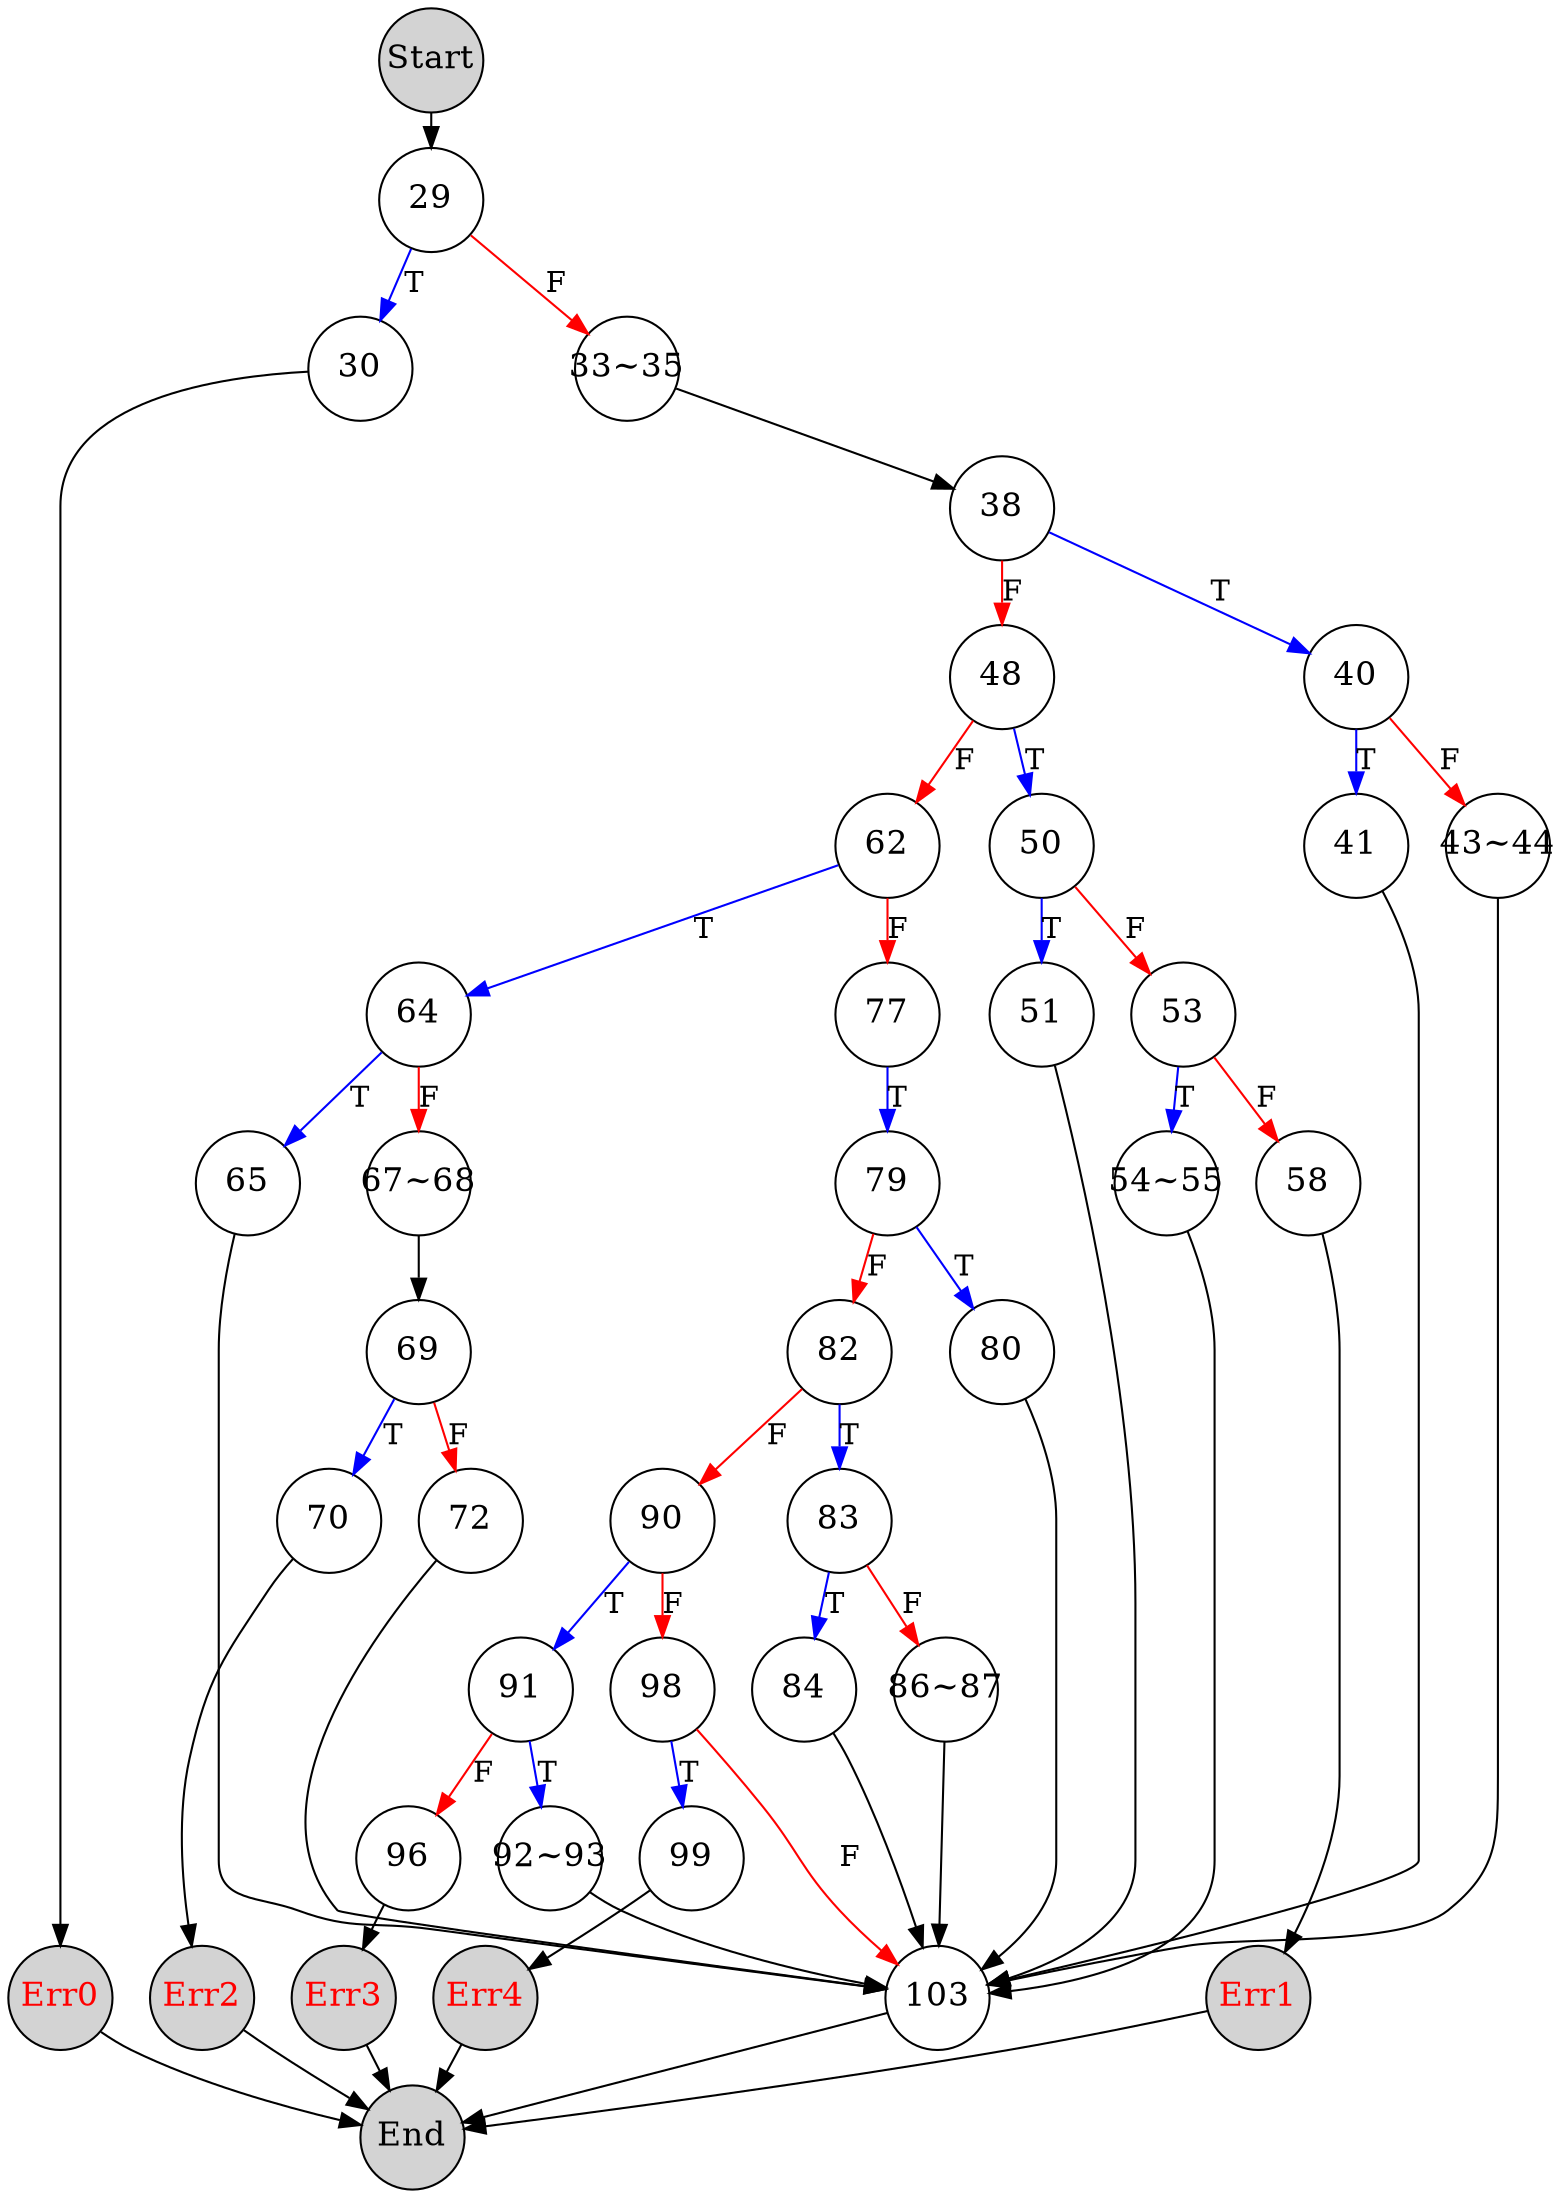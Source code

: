 digraph nextdate {
    ranksep=0.1
    graph [rankdir = "TB"];
    node  [fontsize=16,fixedsize=true,width=0.7,shape=circle];

    Start [fontcolor="black", fillcolor="lightgray", style=filled]; 
    End   [fontcolor="black", fillcolor="lightgray", style=filled]; 
    Err0   [fontcolor="red", fillcolor="lightgray", style=filled]; 
    Err1   [fontcolor="red", fillcolor="lightgray", style=filled]; 
    Err2   [fontcolor="red", fillcolor="lightgray", style=filled]; 
    Err3   [fontcolor="red", fillcolor="lightgray", style=filled]; 
    Err4   [fontcolor="red", fillcolor="lightgray", style=filled]; 

    Start -> 29;

    //Restrictions that the year must have the following invariant: 1801 <= year <= 2021
    29 -> 30 [label = "T" color="blue"];
        30 -> Err0;

    //these variables will hold the proper values for the nextDate's day, month, and year values, respectively
    29 -> "33~35" [label = "F" color="red"];    // F
    "33~35" -> 38;

    //Is this month with 31 days?
    38 -> 40 [label = "T" color="blue"];    // T
        40 -> 41 [label = "T" color="blue"];    // F
            41 -> 103;
        40 -> "43~44" [label = "F" color="red"];    // F
            "43~44" -> 103;

    //is this month a month with 30 days?
    38 -> 48 [label = "F" color="red"];
    48 -> 50 [label = "T" color="blue"];
        50 -> 51 [label = "T" color="blue"];
            51 -> 103;
        50 -> 53 [label = "F" color="red"];
            53 -> "54~55" [label = "T" color="blue"];
                "54~55" -> 103;
            53 -> 58 [label = "F" color="red"];
                58 -> Err1;

    //is this month December?
    48 -> 62 [label = "F" color="red"];
    62 -> 64 [label = "T" color="blue"];        // T
        64 -> 65 [label = "T" color="blue"];    // T
            65 -> 103;
        64 -> "67~68" [label = "F" color="red"]; // F
            "67~68" -> 69;
                69 -> 70 [label = "T" color="blue"]; // T
                    70 -> Err2;
                69 -> 72 [label = "F" color="red"]; // F
                    72 -> 103;


    //is this month February? we need to check for leap years and such
    62 -> 77 [label = "F" color="red"];
    77 -> 79 [label = "T" color="blue"];   // T
        79 -> 80 [label = "T" color="blue"];   //T
            80 -> 103;
        79 -> 82 [label = "F" color="red"];  // F
            82 -> 83 [label = "T" color="blue"];   //T
                83 -> 84 [label = "T" color="blue"];   // T
                    84 -> 103;
                83 -> "86~87" [label = "F" color="red"]; //F
                    "86~87" -> 103;
            82 -> 90 [label = "F" color="red"];  //F
                90 -> 91 [label = "T" color="blue"]; //T
                    91 -> "92~93" [label = "T" color="blue"]; //T
                        "92~93" -> 103;
                    91 -> 96 [label = "F" color="red"];   //F
                        96 -> Err3;
                90 -> 98 [label = "F" color="red"];   //F
                    98 -> 99 [label = "T" color="blue"];   //T
                        99 -> Err4;
                    98 -> 103 [label = "F" color="red"];  // F 
                

    //return the string representing the nextDate, in the form MM/DD/YY
    103 -> End;

    // Errors
    Err0 -> End;
    Err1 -> End;
    Err2 -> End;
    Err3 -> End;
    Err4 -> End;


    // ranking
    { rank = same; 30; "33~35";}    
    { rank = same; 40; 48;}
    { rank = same; 50; 62; 41; "43~44"}
    { rank = same; 64; 77; 53; 51;}
    { rank = same; "54~55"; 58; 65; 79; "67~68";}
    { rank = same; 69; 82; 80;}
    { rank = same; 70; 72; 83; 90}
    { rank = same; 84; "86~87"; 91; 98}
    { rank = same; "Err0"; "Err1"; "Err2", "Err3"; "Err4"}
}

